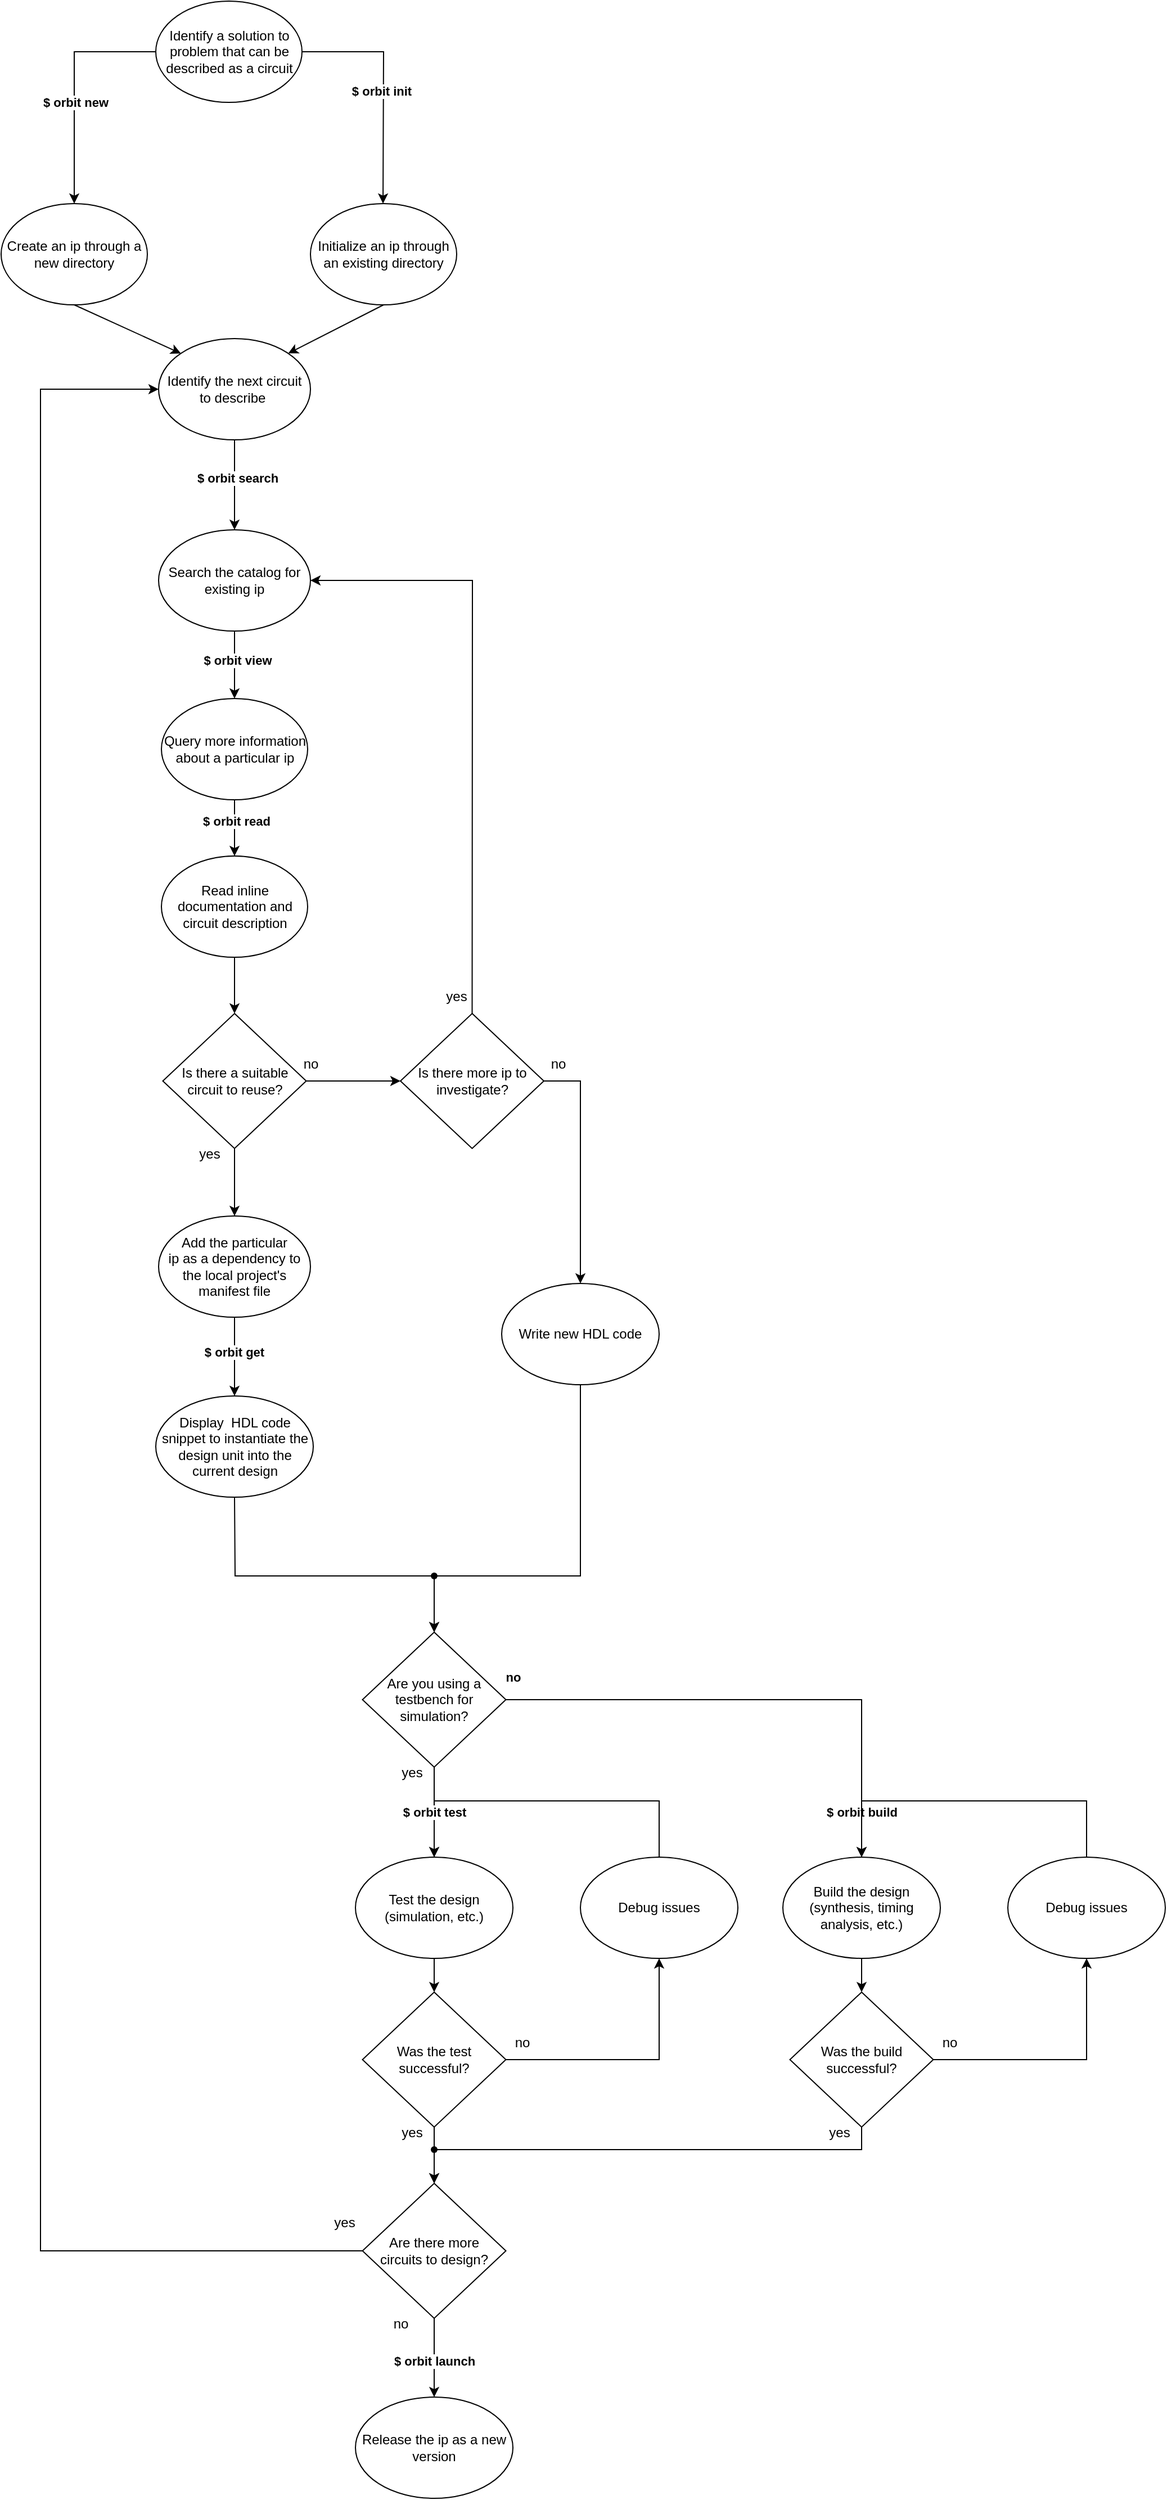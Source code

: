 <mxfile>
    <diagram name="Page-1" id="IcoCdJqZrx8V3Vge2kLJ">
        <mxGraphModel dx="1553" dy="875" grid="1" gridSize="10" guides="1" tooltips="1" connect="1" arrows="1" fold="1" page="1" pageScale="1" pageWidth="1100" pageHeight="850" math="0" shadow="0">
            <root>
                <mxCell id="0"/>
                <mxCell id="1" parent="0"/>
                <mxCell id="pTbuJ7iXgImnSBN9kEpl-4" value="Write new HDL code" style="ellipse;whiteSpace=wrap;html=1;" parent="1" vertex="1">
                    <mxGeometry x="650" y="1150" width="140" height="90" as="geometry"/>
                </mxCell>
                <mxCell id="pTbuJ7iXgImnSBN9kEpl-5" value="Search the catalog for existing ip" style="ellipse;whiteSpace=wrap;html=1;" parent="1" vertex="1">
                    <mxGeometry x="345" y="480" width="135" height="90" as="geometry"/>
                </mxCell>
                <mxCell id="pTbuJ7iXgImnSBN9kEpl-6" value="Identify the next circuit &lt;br&gt;to describe&amp;nbsp;" style="ellipse;whiteSpace=wrap;html=1;" parent="1" vertex="1">
                    <mxGeometry x="345" y="310" width="135" height="90" as="geometry"/>
                </mxCell>
                <mxCell id="pTbuJ7iXgImnSBN9kEpl-7" value="Query more information about a particular ip" style="ellipse;whiteSpace=wrap;html=1;" parent="1" vertex="1">
                    <mxGeometry x="347.5" y="630" width="130" height="90" as="geometry"/>
                </mxCell>
                <mxCell id="pTbuJ7iXgImnSBN9kEpl-8" value="Is there a suitable circuit to reuse?" style="rhombus;whiteSpace=wrap;html=1;" parent="1" vertex="1">
                    <mxGeometry x="348.75" y="910" width="127.5" height="120" as="geometry"/>
                </mxCell>
                <mxCell id="pTbuJ7iXgImnSBN9kEpl-9" value="Display&amp;nbsp; HDL code snippet to instantiate the design unit into the current design" style="ellipse;whiteSpace=wrap;html=1;" parent="1" vertex="1">
                    <mxGeometry x="342.5" y="1250" width="140" height="90" as="geometry"/>
                </mxCell>
                <mxCell id="pTbuJ7iXgImnSBN9kEpl-11" value="Create an ip through a new directory" style="ellipse;whiteSpace=wrap;html=1;" parent="1" vertex="1">
                    <mxGeometry x="205" y="190" width="130" height="90" as="geometry"/>
                </mxCell>
                <mxCell id="pTbuJ7iXgImnSBN9kEpl-12" value="Initialize an ip through an existing directory" style="ellipse;whiteSpace=wrap;html=1;" parent="1" vertex="1">
                    <mxGeometry x="480" y="190" width="130" height="90" as="geometry"/>
                </mxCell>
                <mxCell id="pTbuJ7iXgImnSBN9kEpl-13" value="" style="endArrow=classic;html=1;rounded=0;entryX=0.5;entryY=0;entryDx=0;entryDy=0;exitX=0;exitY=0.5;exitDx=0;exitDy=0;" parent="1" source="pTbuJ7iXgImnSBN9kEpl-76" target="pTbuJ7iXgImnSBN9kEpl-11" edge="1">
                    <mxGeometry width="50" height="50" relative="1" as="geometry">
                        <mxPoint x="270" y="50" as="sourcePoint"/>
                        <mxPoint x="360" y="80" as="targetPoint"/>
                        <Array as="points">
                            <mxPoint x="270" y="55"/>
                        </Array>
                    </mxGeometry>
                </mxCell>
                <mxCell id="pTbuJ7iXgImnSBN9kEpl-14" value="&lt;b&gt;$ orbit new&lt;/b&gt;" style="edgeLabel;html=1;align=center;verticalAlign=middle;resizable=0;points=[];" parent="pTbuJ7iXgImnSBN9kEpl-13" vertex="1" connectable="0">
                    <mxGeometry x="-0.58" y="2" relative="1" as="geometry">
                        <mxPoint x="-28" y="43" as="offset"/>
                    </mxGeometry>
                </mxCell>
                <mxCell id="pTbuJ7iXgImnSBN9kEpl-15" value="" style="endArrow=classic;html=1;rounded=0;entryX=0.5;entryY=0;entryDx=0;entryDy=0;exitX=1;exitY=0.5;exitDx=0;exitDy=0;" parent="1" source="pTbuJ7iXgImnSBN9kEpl-76" edge="1">
                    <mxGeometry width="50" height="50" relative="1" as="geometry">
                        <mxPoint x="540" y="30" as="sourcePoint"/>
                        <mxPoint x="544.52" y="190" as="targetPoint"/>
                        <Array as="points">
                            <mxPoint x="545" y="55"/>
                        </Array>
                    </mxGeometry>
                </mxCell>
                <mxCell id="pTbuJ7iXgImnSBN9kEpl-16" value="&lt;b&gt;$ orbit init&lt;/b&gt;" style="edgeLabel;html=1;align=center;verticalAlign=middle;resizable=0;points=[];" parent="pTbuJ7iXgImnSBN9kEpl-15" vertex="1" connectable="0">
                    <mxGeometry x="-0.58" y="2" relative="1" as="geometry">
                        <mxPoint x="27" y="37" as="offset"/>
                    </mxGeometry>
                </mxCell>
                <mxCell id="pTbuJ7iXgImnSBN9kEpl-17" value="" style="endArrow=classic;html=1;rounded=0;exitX=0.5;exitY=1;exitDx=0;exitDy=0;entryX=0;entryY=0;entryDx=0;entryDy=0;" parent="1" source="pTbuJ7iXgImnSBN9kEpl-11" target="pTbuJ7iXgImnSBN9kEpl-6" edge="1">
                    <mxGeometry width="50" height="50" relative="1" as="geometry">
                        <mxPoint x="580" y="370" as="sourcePoint"/>
                        <mxPoint x="630" y="320" as="targetPoint"/>
                    </mxGeometry>
                </mxCell>
                <mxCell id="pTbuJ7iXgImnSBN9kEpl-18" value="" style="endArrow=classic;html=1;rounded=0;exitX=0.5;exitY=1;exitDx=0;exitDy=0;entryX=1;entryY=0;entryDx=0;entryDy=0;" parent="1" source="pTbuJ7iXgImnSBN9kEpl-12" target="pTbuJ7iXgImnSBN9kEpl-6" edge="1">
                    <mxGeometry width="50" height="50" relative="1" as="geometry">
                        <mxPoint x="280" y="290" as="sourcePoint"/>
                        <mxPoint x="375" y="333" as="targetPoint"/>
                    </mxGeometry>
                </mxCell>
                <mxCell id="pTbuJ7iXgImnSBN9kEpl-19" value="" style="endArrow=classic;html=1;rounded=0;exitX=0.5;exitY=1;exitDx=0;exitDy=0;" parent="1" source="pTbuJ7iXgImnSBN9kEpl-6" target="pTbuJ7iXgImnSBN9kEpl-5" edge="1">
                    <mxGeometry width="50" height="50" relative="1" as="geometry">
                        <mxPoint x="580" y="530" as="sourcePoint"/>
                        <mxPoint x="630" y="480" as="targetPoint"/>
                    </mxGeometry>
                </mxCell>
                <mxCell id="pTbuJ7iXgImnSBN9kEpl-20" value="&lt;b&gt;$ orbit search&lt;/b&gt;" style="edgeLabel;html=1;align=center;verticalAlign=middle;resizable=0;points=[];" parent="pTbuJ7iXgImnSBN9kEpl-19" vertex="1" connectable="0">
                    <mxGeometry x="-0.168" y="2" relative="1" as="geometry">
                        <mxPoint as="offset"/>
                    </mxGeometry>
                </mxCell>
                <mxCell id="pTbuJ7iXgImnSBN9kEpl-21" value="" style="endArrow=classic;html=1;rounded=0;exitX=0.5;exitY=1;exitDx=0;exitDy=0;entryX=0.5;entryY=0;entryDx=0;entryDy=0;" parent="1" source="pTbuJ7iXgImnSBN9kEpl-5" target="pTbuJ7iXgImnSBN9kEpl-7" edge="1">
                    <mxGeometry width="50" height="50" relative="1" as="geometry">
                        <mxPoint x="580" y="630" as="sourcePoint"/>
                        <mxPoint x="630" y="580" as="targetPoint"/>
                    </mxGeometry>
                </mxCell>
                <mxCell id="pTbuJ7iXgImnSBN9kEpl-22" value="&lt;b&gt;$ orbit view&lt;/b&gt;" style="edgeLabel;html=1;align=center;verticalAlign=middle;resizable=0;points=[];" parent="pTbuJ7iXgImnSBN9kEpl-21" vertex="1" connectable="0">
                    <mxGeometry x="-0.129" y="3" relative="1" as="geometry">
                        <mxPoint x="-1" as="offset"/>
                    </mxGeometry>
                </mxCell>
                <mxCell id="pTbuJ7iXgImnSBN9kEpl-23" value="" style="endArrow=classic;html=1;rounded=0;exitX=0.5;exitY=1;exitDx=0;exitDy=0;entryX=0.5;entryY=0;entryDx=0;entryDy=0;" parent="1" source="pTbuJ7iXgImnSBN9kEpl-7" target="pTbuJ7iXgImnSBN9kEpl-29" edge="1">
                    <mxGeometry width="50" height="50" relative="1" as="geometry">
                        <mxPoint x="580" y="720" as="sourcePoint"/>
                        <mxPoint x="630" y="670" as="targetPoint"/>
                    </mxGeometry>
                </mxCell>
                <mxCell id="pTbuJ7iXgImnSBN9kEpl-30" value="&lt;b&gt;$ orbit read&lt;/b&gt;" style="edgeLabel;html=1;align=center;verticalAlign=middle;resizable=0;points=[];" parent="pTbuJ7iXgImnSBN9kEpl-23" vertex="1" connectable="0">
                    <mxGeometry x="-0.244" y="1" relative="1" as="geometry">
                        <mxPoint as="offset"/>
                    </mxGeometry>
                </mxCell>
                <mxCell id="pTbuJ7iXgImnSBN9kEpl-24" value="" style="endArrow=classic;html=1;rounded=0;exitX=0.5;exitY=1;exitDx=0;exitDy=0;entryX=0.5;entryY=0;entryDx=0;entryDy=0;" parent="1" source="pTbuJ7iXgImnSBN9kEpl-41" target="pTbuJ7iXgImnSBN9kEpl-9" edge="1">
                    <mxGeometry width="50" height="50" relative="1" as="geometry">
                        <mxPoint x="412.5" y="1290" as="sourcePoint"/>
                        <mxPoint x="360" y="1425" as="targetPoint"/>
                    </mxGeometry>
                </mxCell>
                <mxCell id="pTbuJ7iXgImnSBN9kEpl-25" value="&lt;b&gt;$ orbit get&lt;/b&gt;" style="edgeLabel;html=1;align=center;verticalAlign=middle;resizable=0;points=[];" parent="pTbuJ7iXgImnSBN9kEpl-24" vertex="1" connectable="0">
                    <mxGeometry x="-0.118" y="-1" relative="1" as="geometry">
                        <mxPoint as="offset"/>
                    </mxGeometry>
                </mxCell>
                <mxCell id="pTbuJ7iXgImnSBN9kEpl-26" value="yes" style="text;html=1;align=center;verticalAlign=middle;resizable=0;points=[];autosize=1;strokeColor=none;fillColor=none;" parent="1" vertex="1">
                    <mxGeometry x="370" y="1020" width="40" height="30" as="geometry"/>
                </mxCell>
                <mxCell id="pTbuJ7iXgImnSBN9kEpl-29" value="Read inline documentation and circuit description" style="ellipse;whiteSpace=wrap;html=1;" parent="1" vertex="1">
                    <mxGeometry x="347.5" y="770" width="130" height="90" as="geometry"/>
                </mxCell>
                <mxCell id="pTbuJ7iXgImnSBN9kEpl-31" value="" style="endArrow=classic;html=1;rounded=0;exitX=0.5;exitY=1;exitDx=0;exitDy=0;entryX=0.5;entryY=0;entryDx=0;entryDy=0;" parent="1" source="pTbuJ7iXgImnSBN9kEpl-29" target="pTbuJ7iXgImnSBN9kEpl-8" edge="1">
                    <mxGeometry width="50" height="50" relative="1" as="geometry">
                        <mxPoint x="480" y="890" as="sourcePoint"/>
                        <mxPoint x="530" y="840" as="targetPoint"/>
                    </mxGeometry>
                </mxCell>
                <mxCell id="pTbuJ7iXgImnSBN9kEpl-35" value="Is there more ip to investigate?" style="rhombus;whiteSpace=wrap;html=1;" parent="1" vertex="1">
                    <mxGeometry x="560" y="910" width="127.5" height="120" as="geometry"/>
                </mxCell>
                <mxCell id="pTbuJ7iXgImnSBN9kEpl-36" value="" style="endArrow=classic;html=1;rounded=0;exitX=1;exitY=0.5;exitDx=0;exitDy=0;" parent="1" source="pTbuJ7iXgImnSBN9kEpl-8" target="pTbuJ7iXgImnSBN9kEpl-35" edge="1">
                    <mxGeometry width="50" height="50" relative="1" as="geometry">
                        <mxPoint x="510" y="810" as="sourcePoint"/>
                        <mxPoint x="560" y="760" as="targetPoint"/>
                    </mxGeometry>
                </mxCell>
                <mxCell id="pTbuJ7iXgImnSBN9kEpl-37" value="no" style="text;html=1;align=center;verticalAlign=middle;resizable=0;points=[];autosize=1;strokeColor=none;fillColor=none;" parent="1" vertex="1">
                    <mxGeometry x="460" y="940" width="40" height="30" as="geometry"/>
                </mxCell>
                <mxCell id="pTbuJ7iXgImnSBN9kEpl-38" value="" style="endArrow=classic;html=1;rounded=0;entryX=1;entryY=0.5;entryDx=0;entryDy=0;exitX=0.5;exitY=0;exitDx=0;exitDy=0;" parent="1" source="pTbuJ7iXgImnSBN9kEpl-35" target="pTbuJ7iXgImnSBN9kEpl-5" edge="1">
                    <mxGeometry width="50" height="50" relative="1" as="geometry">
                        <mxPoint x="640" y="890" as="sourcePoint"/>
                        <mxPoint x="610" y="620" as="targetPoint"/>
                        <Array as="points">
                            <mxPoint x="624" y="525"/>
                        </Array>
                    </mxGeometry>
                </mxCell>
                <mxCell id="pTbuJ7iXgImnSBN9kEpl-39" value="yes" style="text;html=1;strokeColor=none;fillColor=none;align=center;verticalAlign=middle;whiteSpace=wrap;rounded=0;" parent="1" vertex="1">
                    <mxGeometry x="580" y="880" width="60" height="30" as="geometry"/>
                </mxCell>
                <mxCell id="pTbuJ7iXgImnSBN9kEpl-41" value="Add the particular&lt;br&gt;ip as a dependency to the local project's manifest file" style="ellipse;whiteSpace=wrap;html=1;" parent="1" vertex="1">
                    <mxGeometry x="345" y="1090" width="135" height="90" as="geometry"/>
                </mxCell>
                <mxCell id="pTbuJ7iXgImnSBN9kEpl-44" value="" style="endArrow=classic;html=1;rounded=0;exitX=0.5;exitY=1;exitDx=0;exitDy=0;entryX=0.5;entryY=0;entryDx=0;entryDy=0;" parent="1" source="pTbuJ7iXgImnSBN9kEpl-8" target="pTbuJ7iXgImnSBN9kEpl-41" edge="1">
                    <mxGeometry width="50" height="50" relative="1" as="geometry">
                        <mxPoint x="510" y="1160" as="sourcePoint"/>
                        <mxPoint x="560" y="1110" as="targetPoint"/>
                    </mxGeometry>
                </mxCell>
                <mxCell id="pTbuJ7iXgImnSBN9kEpl-45" value="" style="endArrow=classic;html=1;rounded=0;exitX=1;exitY=0.5;exitDx=0;exitDy=0;entryX=0.5;entryY=0;entryDx=0;entryDy=0;" parent="1" source="pTbuJ7iXgImnSBN9kEpl-35" target="pTbuJ7iXgImnSBN9kEpl-4" edge="1">
                    <mxGeometry width="50" height="50" relative="1" as="geometry">
                        <mxPoint x="510" y="1030" as="sourcePoint"/>
                        <mxPoint x="560" y="980" as="targetPoint"/>
                        <Array as="points">
                            <mxPoint x="720" y="970"/>
                        </Array>
                    </mxGeometry>
                </mxCell>
                <mxCell id="pTbuJ7iXgImnSBN9kEpl-46" value="no" style="text;html=1;align=center;verticalAlign=middle;resizable=0;points=[];autosize=1;strokeColor=none;fillColor=none;" parent="1" vertex="1">
                    <mxGeometry x="680" y="940" width="40" height="30" as="geometry"/>
                </mxCell>
                <mxCell id="pTbuJ7iXgImnSBN9kEpl-50" value="" style="endArrow=classic;html=1;rounded=0;exitX=0.5;exitY=1;exitDx=0;exitDy=0;entryX=0.5;entryY=0;entryDx=0;entryDy=0;" parent="1" source="pTbuJ7iXgImnSBN9kEpl-9" target="2" edge="1">
                    <mxGeometry width="50" height="50" relative="1" as="geometry">
                        <mxPoint x="760" y="1230" as="sourcePoint"/>
                        <mxPoint x="540" y="1450" as="targetPoint"/>
                        <Array as="points">
                            <mxPoint x="413" y="1410"/>
                            <mxPoint x="590" y="1410"/>
                        </Array>
                    </mxGeometry>
                </mxCell>
                <mxCell id="pTbuJ7iXgImnSBN9kEpl-51" value="" style="endArrow=classic;html=1;rounded=0;exitX=0.5;exitY=1;exitDx=0;exitDy=0;entryX=0.5;entryY=0;entryDx=0;entryDy=0;" parent="1" source="pTbuJ7iXgImnSBN9kEpl-4" target="2" edge="1">
                    <mxGeometry width="50" height="50" relative="1" as="geometry">
                        <mxPoint x="760" y="1370" as="sourcePoint"/>
                        <mxPoint x="610" y="1460" as="targetPoint"/>
                        <Array as="points">
                            <mxPoint x="720" y="1320"/>
                            <mxPoint x="720" y="1410"/>
                            <mxPoint x="590" y="1410"/>
                        </Array>
                    </mxGeometry>
                </mxCell>
                <mxCell id="pTbuJ7iXgImnSBN9kEpl-66" value="Are there more &lt;br&gt;circuits to design?" style="rhombus;whiteSpace=wrap;html=1;" parent="1" vertex="1">
                    <mxGeometry x="526.25" y="1950" width="127.5" height="120" as="geometry"/>
                </mxCell>
                <mxCell id="pTbuJ7iXgImnSBN9kEpl-69" value="" style="endArrow=classic;html=1;rounded=0;entryX=0;entryY=0.5;entryDx=0;entryDy=0;exitX=0;exitY=0.5;exitDx=0;exitDy=0;" parent="1" source="pTbuJ7iXgImnSBN9kEpl-66" target="pTbuJ7iXgImnSBN9kEpl-6" edge="1">
                    <mxGeometry width="50" height="50" relative="1" as="geometry">
                        <mxPoint x="430" y="2310" as="sourcePoint"/>
                        <mxPoint x="230" y="350" as="targetPoint"/>
                        <Array as="points">
                            <mxPoint x="240" y="2010"/>
                            <mxPoint x="240" y="355"/>
                        </Array>
                    </mxGeometry>
                </mxCell>
                <mxCell id="pTbuJ7iXgImnSBN9kEpl-72" value="Release the ip as a new version" style="ellipse;whiteSpace=wrap;html=1;" parent="1" vertex="1">
                    <mxGeometry x="520" y="2140" width="140" height="90" as="geometry"/>
                </mxCell>
                <mxCell id="pTbuJ7iXgImnSBN9kEpl-73" value="" style="endArrow=classic;html=1;rounded=0;exitX=0.5;exitY=1;exitDx=0;exitDy=0;" parent="1" source="pTbuJ7iXgImnSBN9kEpl-66" target="pTbuJ7iXgImnSBN9kEpl-72" edge="1">
                    <mxGeometry width="50" height="50" relative="1" as="geometry">
                        <mxPoint x="630" y="2390" as="sourcePoint"/>
                        <mxPoint x="680" y="2340" as="targetPoint"/>
                    </mxGeometry>
                </mxCell>
                <mxCell id="pTbuJ7iXgImnSBN9kEpl-75" value="&lt;b&gt;$ orbit launch&lt;/b&gt;" style="edgeLabel;html=1;align=center;verticalAlign=middle;resizable=0;points=[];" parent="pTbuJ7iXgImnSBN9kEpl-73" vertex="1" connectable="0">
                    <mxGeometry x="-0.2" relative="1" as="geometry">
                        <mxPoint y="10" as="offset"/>
                    </mxGeometry>
                </mxCell>
                <mxCell id="pTbuJ7iXgImnSBN9kEpl-76" value="Identify a solution to problem that can be described as a circuit" style="ellipse;whiteSpace=wrap;html=1;" parent="1" vertex="1">
                    <mxGeometry x="342.5" y="10" width="130" height="90" as="geometry"/>
                </mxCell>
                <mxCell id="pTbuJ7iXgImnSBN9kEpl-77" value="" style="shape=waypoint;sketch=0;size=6;pointerEvents=1;points=[];fillColor=none;resizable=0;rotatable=0;perimeter=centerPerimeter;snapToPoint=1;" parent="1" vertex="1">
                    <mxGeometry x="580" y="1400" width="20" height="20" as="geometry"/>
                </mxCell>
                <mxCell id="2" value="Are you using a testbench for simulation?" style="rhombus;whiteSpace=wrap;html=1;" vertex="1" parent="1">
                    <mxGeometry x="526.25" y="1460" width="127.5" height="120" as="geometry"/>
                </mxCell>
                <mxCell id="3" value="" style="endArrow=classic;html=1;rounded=0;exitX=1;exitY=0.5;exitDx=0;exitDy=0;entryX=0.5;entryY=0;entryDx=0;entryDy=0;" edge="1" parent="1" source="2" target="pTbuJ7iXgImnSBN9kEpl-54">
                    <mxGeometry width="50" height="50" relative="1" as="geometry">
                        <mxPoint x="550" y="1590" as="sourcePoint"/>
                        <mxPoint x="1030" y="1600" as="targetPoint"/>
                        <Array as="points">
                            <mxPoint x="970" y="1520"/>
                        </Array>
                    </mxGeometry>
                </mxCell>
                <mxCell id="4" value="&lt;b&gt;no&lt;/b&gt;" style="edgeLabel;html=1;align=center;verticalAlign=middle;resizable=0;points=[];" vertex="1" connectable="0" parent="3">
                    <mxGeometry x="-0.118" relative="1" as="geometry">
                        <mxPoint x="-195" y="-20" as="offset"/>
                    </mxGeometry>
                </mxCell>
                <mxCell id="18" value="&lt;b&gt;$ orbit build&lt;/b&gt;" style="edgeLabel;html=1;align=center;verticalAlign=middle;resizable=0;points=[];" vertex="1" connectable="0" parent="3">
                    <mxGeometry x="0.526" y="-1" relative="1" as="geometry">
                        <mxPoint x="1" y="68" as="offset"/>
                    </mxGeometry>
                </mxCell>
                <mxCell id="5" value="" style="endArrow=classic;html=1;rounded=0;exitX=0.5;exitY=0;exitDx=0;exitDy=0;entryX=0.5;entryY=0;entryDx=0;entryDy=0;" edge="1" parent="1" source="7" target="6">
                    <mxGeometry width="50" height="50" relative="1" as="geometry">
                        <mxPoint x="760" y="1620" as="sourcePoint"/>
                        <mxPoint x="730" y="1650" as="targetPoint"/>
                        <Array as="points">
                            <mxPoint x="790" y="1610"/>
                            <mxPoint x="590" y="1610"/>
                        </Array>
                    </mxGeometry>
                </mxCell>
                <mxCell id="6" value="Test the design (simulation, etc.)" style="ellipse;whiteSpace=wrap;html=1;" vertex="1" parent="1">
                    <mxGeometry x="520" y="1660" width="140" height="90" as="geometry"/>
                </mxCell>
                <mxCell id="7" value="Debug issues" style="ellipse;whiteSpace=wrap;html=1;" vertex="1" parent="1">
                    <mxGeometry x="720" y="1660" width="140" height="90" as="geometry"/>
                </mxCell>
                <mxCell id="8" value="" style="endArrow=classic;html=1;rounded=0;exitX=1;exitY=0.5;exitDx=0;exitDy=0;entryX=0.5;entryY=1;entryDx=0;entryDy=0;" edge="1" parent="1" source="9" target="7">
                    <mxGeometry width="50" height="50" relative="1" as="geometry">
                        <mxPoint x="750" y="1810" as="sourcePoint"/>
                        <mxPoint x="840" y="1840" as="targetPoint"/>
                        <Array as="points">
                            <mxPoint x="790" y="1840"/>
                        </Array>
                    </mxGeometry>
                </mxCell>
                <mxCell id="9" value="Was the test successful?" style="rhombus;whiteSpace=wrap;html=1;" vertex="1" parent="1">
                    <mxGeometry x="526.25" y="1780" width="127.5" height="120" as="geometry"/>
                </mxCell>
                <mxCell id="10" value="" style="endArrow=classic;html=1;rounded=0;exitX=0.5;exitY=1;exitDx=0;exitDy=0;entryX=0.5;entryY=0;entryDx=0;entryDy=0;" edge="1" parent="1" source="6" target="9">
                    <mxGeometry width="50" height="50" relative="1" as="geometry">
                        <mxPoint x="620" y="1750" as="sourcePoint"/>
                        <mxPoint x="810" y="1750" as="targetPoint"/>
                    </mxGeometry>
                </mxCell>
                <mxCell id="11" value="no" style="text;html=1;align=center;verticalAlign=middle;resizable=0;points=[];autosize=1;strokeColor=none;fillColor=none;" vertex="1" parent="1">
                    <mxGeometry x="647.5" y="1810" width="40" height="30" as="geometry"/>
                </mxCell>
                <mxCell id="12" value="" style="endArrow=classic;html=1;rounded=0;exitX=0.5;exitY=1;exitDx=0;exitDy=0;" edge="1" parent="1" source="9">
                    <mxGeometry width="50" height="50" relative="1" as="geometry">
                        <mxPoint x="470" y="1870" as="sourcePoint"/>
                        <mxPoint x="590" y="1950" as="targetPoint"/>
                    </mxGeometry>
                </mxCell>
                <mxCell id="13" value="yes" style="text;html=1;align=center;verticalAlign=middle;resizable=0;points=[];autosize=1;strokeColor=none;fillColor=none;" vertex="1" parent="1">
                    <mxGeometry x="550" y="1890" width="40" height="30" as="geometry"/>
                </mxCell>
                <mxCell id="15" value="" style="endArrow=classic;html=1;rounded=0;exitX=0.5;exitY=1;exitDx=0;exitDy=0;" edge="1" parent="1" source="2">
                    <mxGeometry width="50" height="50" relative="1" as="geometry">
                        <mxPoint x="589.5" y="1590" as="sourcePoint"/>
                        <mxPoint x="590" y="1660" as="targetPoint"/>
                    </mxGeometry>
                </mxCell>
                <mxCell id="17" value="&lt;b&gt;$ orbit test&lt;/b&gt;" style="edgeLabel;html=1;align=center;verticalAlign=middle;resizable=0;points=[];" vertex="1" connectable="0" parent="15">
                    <mxGeometry x="-0.248" relative="1" as="geometry">
                        <mxPoint y="10" as="offset"/>
                    </mxGeometry>
                </mxCell>
                <mxCell id="16" value="yes" style="text;html=1;align=center;verticalAlign=middle;resizable=0;points=[];autosize=1;strokeColor=none;fillColor=none;" vertex="1" parent="1">
                    <mxGeometry x="550" y="1570" width="40" height="30" as="geometry"/>
                </mxCell>
                <mxCell id="pTbuJ7iXgImnSBN9kEpl-54" value="Build the design (synthesis, timing analysis, etc.)" style="ellipse;whiteSpace=wrap;html=1;" parent="1" vertex="1">
                    <mxGeometry x="900" y="1660" width="140" height="90" as="geometry"/>
                </mxCell>
                <mxCell id="pTbuJ7iXgImnSBN9kEpl-58" value="Debug issues" style="ellipse;whiteSpace=wrap;html=1;" parent="1" vertex="1">
                    <mxGeometry x="1100" y="1660" width="140" height="90" as="geometry"/>
                </mxCell>
                <mxCell id="pTbuJ7iXgImnSBN9kEpl-63" value="" style="endArrow=classic;html=1;rounded=0;exitX=0.5;exitY=0;exitDx=0;exitDy=0;entryX=0.5;entryY=0;entryDx=0;entryDy=0;" parent="1" source="pTbuJ7iXgImnSBN9kEpl-58" target="pTbuJ7iXgImnSBN9kEpl-54" edge="1">
                    <mxGeometry width="50" height="50" relative="1" as="geometry">
                        <mxPoint x="1140" y="1620" as="sourcePoint"/>
                        <mxPoint x="1110" y="1650" as="targetPoint"/>
                        <Array as="points">
                            <mxPoint x="1170" y="1610"/>
                            <mxPoint x="970" y="1610"/>
                        </Array>
                    </mxGeometry>
                </mxCell>
                <mxCell id="pTbuJ7iXgImnSBN9kEpl-59" value="" style="endArrow=classic;html=1;rounded=0;exitX=1;exitY=0.5;exitDx=0;exitDy=0;entryX=0.5;entryY=1;entryDx=0;entryDy=0;" parent="1" source="pTbuJ7iXgImnSBN9kEpl-61" target="pTbuJ7iXgImnSBN9kEpl-58" edge="1">
                    <mxGeometry width="50" height="50" relative="1" as="geometry">
                        <mxPoint x="1130" y="1810" as="sourcePoint"/>
                        <mxPoint x="1220" y="1840" as="targetPoint"/>
                        <Array as="points">
                            <mxPoint x="1170" y="1840"/>
                        </Array>
                    </mxGeometry>
                </mxCell>
                <mxCell id="pTbuJ7iXgImnSBN9kEpl-61" value="Was the build successful?" style="rhombus;whiteSpace=wrap;html=1;" parent="1" vertex="1">
                    <mxGeometry x="906.25" y="1780" width="127.5" height="120" as="geometry"/>
                </mxCell>
                <mxCell id="pTbuJ7iXgImnSBN9kEpl-62" value="" style="endArrow=classic;html=1;rounded=0;exitX=0.5;exitY=1;exitDx=0;exitDy=0;entryX=0.5;entryY=0;entryDx=0;entryDy=0;" parent="1" source="pTbuJ7iXgImnSBN9kEpl-54" target="pTbuJ7iXgImnSBN9kEpl-61" edge="1">
                    <mxGeometry width="50" height="50" relative="1" as="geometry">
                        <mxPoint x="1000" y="1750" as="sourcePoint"/>
                        <mxPoint x="1190" y="1750" as="targetPoint"/>
                    </mxGeometry>
                </mxCell>
                <mxCell id="pTbuJ7iXgImnSBN9kEpl-64" value="no" style="text;html=1;align=center;verticalAlign=middle;resizable=0;points=[];autosize=1;strokeColor=none;fillColor=none;" parent="1" vertex="1">
                    <mxGeometry x="1027.5" y="1810" width="40" height="30" as="geometry"/>
                </mxCell>
                <mxCell id="pTbuJ7iXgImnSBN9kEpl-67" value="" style="endArrow=classic;html=1;rounded=0;exitDx=0;exitDy=0;entryX=0.5;entryY=0;entryDx=0;entryDy=0;startArrow=none;" parent="1" source="23" target="pTbuJ7iXgImnSBN9kEpl-66" edge="1">
                    <mxGeometry width="50" height="50" relative="1" as="geometry">
                        <mxPoint x="910" y="1810" as="sourcePoint"/>
                        <mxPoint x="960" y="1760" as="targetPoint"/>
                        <Array as="points">
                            <mxPoint x="590" y="1920"/>
                        </Array>
                    </mxGeometry>
                </mxCell>
                <mxCell id="pTbuJ7iXgImnSBN9kEpl-68" value="yes" style="text;html=1;align=center;verticalAlign=middle;resizable=0;points=[];autosize=1;strokeColor=none;fillColor=none;" parent="1" vertex="1">
                    <mxGeometry x="930" y="1890" width="40" height="30" as="geometry"/>
                </mxCell>
                <mxCell id="21" value="yes" style="text;html=1;align=center;verticalAlign=middle;resizable=0;points=[];autosize=1;strokeColor=none;fillColor=none;" vertex="1" parent="1">
                    <mxGeometry x="490" y="1970" width="40" height="30" as="geometry"/>
                </mxCell>
                <mxCell id="22" value="no" style="text;html=1;align=center;verticalAlign=middle;resizable=0;points=[];autosize=1;strokeColor=none;fillColor=none;" vertex="1" parent="1">
                    <mxGeometry x="540" y="2060" width="40" height="30" as="geometry"/>
                </mxCell>
                <mxCell id="24" value="" style="endArrow=none;html=1;rounded=0;exitX=0.5;exitY=1;exitDx=0;exitDy=0;entryDx=0;entryDy=0;" edge="1" parent="1" source="pTbuJ7iXgImnSBN9kEpl-61" target="23">
                    <mxGeometry width="50" height="50" relative="1" as="geometry">
                        <mxPoint x="970" y="1900" as="sourcePoint"/>
                        <mxPoint x="590" y="1950" as="targetPoint"/>
                        <Array as="points">
                            <mxPoint x="970" y="1920"/>
                        </Array>
                    </mxGeometry>
                </mxCell>
                <mxCell id="23" value="" style="shape=waypoint;sketch=0;size=6;pointerEvents=1;points=[];fillColor=none;resizable=0;rotatable=0;perimeter=centerPerimeter;snapToPoint=1;" vertex="1" parent="1">
                    <mxGeometry x="580" y="1910" width="20" height="20" as="geometry"/>
                </mxCell>
            </root>
        </mxGraphModel>
    </diagram>
</mxfile>